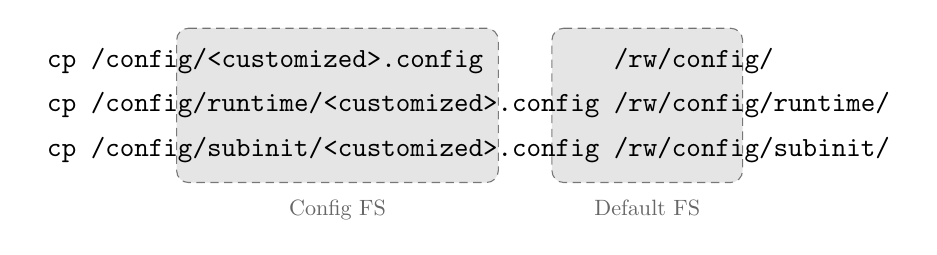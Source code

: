 \begin{tikzpicture}

	\tikzstyle{cmd} = [anchor=north west, align=left]
	\node[cmd] (cp1) {\texttt{cp /config/<customized>.config \ \ \ \ \ \ \ \ /rw/config/}};
	\node[cmd, at=(cp1.south west)] (cp2) {\texttt{cp /config/runtime/<customized>.config /rw/config/runtime/}};
	\node[cmd, at=(cp2.south west)] (cp3) {\texttt{cp /config/subinit/<customized>.config /rw/config/subinit/}};

	\node[fit=(cp1) (cp2) (cp3)] (cmds) {};

	\path (cmds.north west)+(12.5ex,0) coordinate (configfsstart);
	\path (configfsstart)+(27ex,0) coordinate (configfsend);
	\path (configfsend)+(4.5ex,0) coordinate (defaultfsstart);
	\path (defaultfsstart)+(16ex,0) coordinate (defaultfsend);

	\draw[densely dashed, rounded corners=1ex, fill=black,
	      opacity=0.1, draw opacity=0.5]
		(configfsstart |- cmds.north) -- (configfsend |- cmds.north) --
		(configfsend |- cmds.south) -- node (configfsmid) {} (configfsstart |- cmds.south) --cycle;

	\draw[densely dashed, rounded corners=1ex, fill=black,
	      opacity=0.1, draw opacity=0.5]
		(defaultfsstart |- cmds.north) -- (defaultfsend |- cmds.north) --
		(defaultfsend |- cmds.south) -- node (defaultfsmid) {} (defaultfsstart |- cmds.south) --cycle;

	\node[below=0 of configfsmid,  scale=0.8, opacity=0.6] {Config FS};
	\node[below=0 of defaultfsmid, scale=0.8, opacity=0.6] {Default FS};

\end{tikzpicture}
